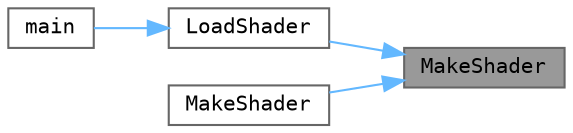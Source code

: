 digraph "MakeShader"
{
 // LATEX_PDF_SIZE
  bgcolor="transparent";
  edge [fontname=Terminal,fontsize=10,labelfontname=Helvetica,labelfontsize=10];
  node [fontname=Terminal,fontsize=10,shape=box,height=0.2,width=0.4];
  rankdir="RL";
  Node1 [label="MakeShader",height=0.2,width=0.4,color="gray40", fillcolor="grey60", style="filled", fontcolor="black",tooltip="Builds a shader"];
  Node1 -> Node2 [dir="back",color="steelblue1",style="solid"];
  Node2 [label="LoadShader",height=0.2,width=0.4,color="grey40", fillcolor="white", style="filled",URL="$_renderer_8cpp.html#a4538cb126a10be7197ec76db1fa3de08",tooltip="Load a shader from file"];
  Node2 -> Node3 [dir="back",color="steelblue1",style="solid"];
  Node3 [label="main",height=0.2,width=0.4,color="grey40", fillcolor="white", style="filled",URL="$main_8cpp.html#ae66f6b31b5ad750f1fe042a706a4e3d4",tooltip=" "];
  Node1 -> Node4 [dir="back",color="steelblue1",style="solid"];
  Node4 [label="MakeShader",height=0.2,width=0.4,color="grey40", fillcolor="white", style="filled",URL="$_renderer_8cpp.html#a2f1bdd33eed50e86614d4c8076a6b33c",tooltip="Builds a shader"];
}
